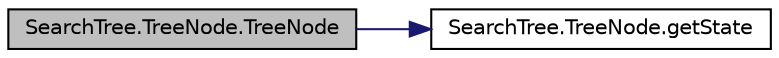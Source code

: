 digraph "SearchTree.TreeNode.TreeNode"
{
  edge [fontname="Helvetica",fontsize="10",labelfontname="Helvetica",labelfontsize="10"];
  node [fontname="Helvetica",fontsize="10",shape=record];
  rankdir="LR";
  Node1 [label="SearchTree.TreeNode.TreeNode",height=0.2,width=0.4,color="black", fillcolor="grey75", style="filled", fontcolor="black"];
  Node1 -> Node2 [color="midnightblue",fontsize="10",style="solid"];
  Node2 [label="SearchTree.TreeNode.getState",height=0.2,width=0.4,color="black", fillcolor="white", style="filled",URL="$class_search_tree_1_1_tree_node.html#a7d27acf186463a6f37ba79ef6113ac2b"];
}
